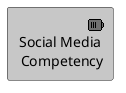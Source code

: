 {
  "sha1": "2joo3gk19sulxiupn9kt00twini8dh8",
  "insertion": {
    "when": "2024-05-30T20:48:20.022Z",
    "url": "https://forum.plantuml.net/15788/where-can-i-find-the-archimate-sprites?show=15788",
    "user": "plantuml@gmail.com"
  }
}
@startuml
skinparam Shadowing false
skinparam monochrome true
!include <archimate/Archimate>

archimate #LightGreen "Social Media\n Competency" as SMC <<strategy-resource>>
@enduml
